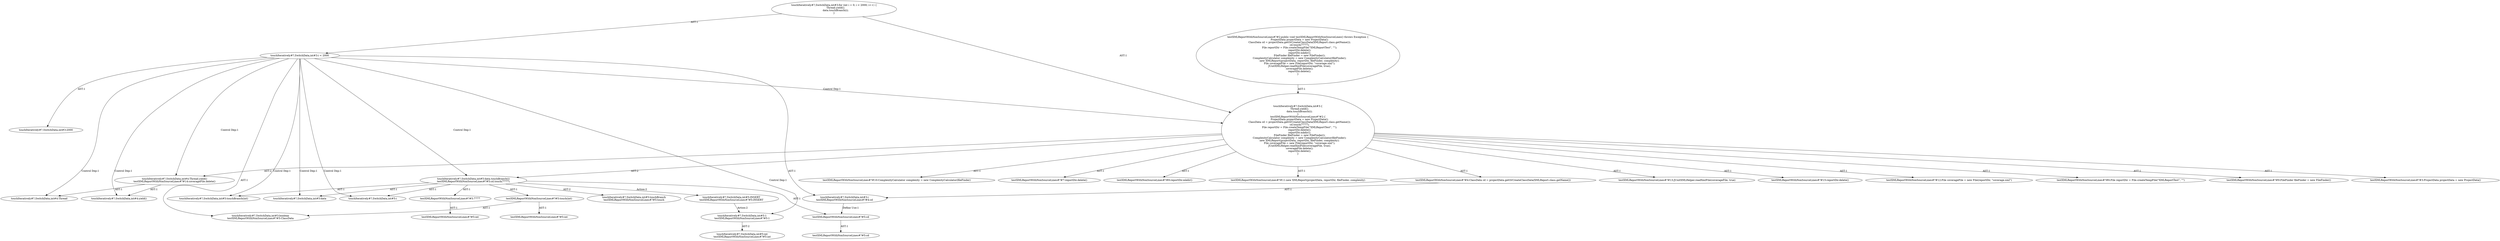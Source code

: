 digraph "Pattern" {
0 [label="touchIteratively#?,SwitchData,int#5:INSERT
testXMLReportWithNonSourceLines#?#5:INSERT" shape=ellipse]
1 [label="touchIteratively#?,SwitchData,int#5:data.touchBranch(i)
testXMLReportWithNonSourceLines#?#5:cd.touch(7777)" shape=ellipse]
2 [label="touchIteratively#?,SwitchData,int#3:i < 2000" shape=ellipse]
3 [label="touchIteratively#?,SwitchData,int#3:for (int i = 0; i < 2000; i++) \{
    Thread.yield();
    data.touchBranch(i);
\}" shape=ellipse]
4 [label="touchIteratively#?,SwitchData,int#3:boolean
testXMLReportWithNonSourceLines#?#5:ClassData" shape=ellipse]
5 [label="touchIteratively#?,SwitchData,int#3:i
testXMLReportWithNonSourceLines#?#4:cd" shape=ellipse]
6 [label="touchIteratively#?,SwitchData,int#3:2000" shape=ellipse]
7 [label="touchIteratively#?,SwitchData,int#3:\{
    Thread.yield();
    data.touchBranch(i);
\}
testXMLReportWithNonSourceLines#?#2:\{
    ProjectData projectData = new ProjectData();
    ClassData cd = projectData.getOrCreateClassData(XMLReport.class.getName());
    cd.touch(7777);
    File reportDir = File.createTempFile(\"XMLReportTest\", \"\");
    reportDir.delete();
    reportDir.mkdir();
    FileFinder fileFinder = new FileFinder();
    ComplexityCalculator complexity = new ComplexityCalculator(fileFinder);
    new XMLReport(projectData, reportDir, fileFinder, complexity);
    File coverageFile = new File(reportDir, \"coverage.xml\");
    JUnitXMLHelper.readXmlFile(coverageFile, true);
    coverageFile.delete();
    reportDir.delete();
\}" shape=ellipse]
8 [label="touchIteratively#?,SwitchData,int#4:Thread.yield()
testXMLReportWithNonSourceLines#?#14:coverageFile.delete()" shape=ellipse]
9 [label="touchIteratively#?,SwitchData,int#4:yield()" shape=ellipse]
10 [label="touchIteratively#?,SwitchData,int#4:Thread" shape=ellipse]
11 [label="touchIteratively#?,SwitchData,int#5:touchBranch(int)" shape=ellipse]
12 [label="touchIteratively#?,SwitchData,int#5:data" shape=ellipse]
13 [label="touchIteratively#?,SwitchData,int#5:i" shape=ellipse]
14 [label="touchIteratively#?,SwitchData,int#5:1
testXMLReportWithNonSourceLines#?#5:1" shape=ellipse]
15 [label="touchIteratively#?,SwitchData,int#5:int
testXMLReportWithNonSourceLines#?#5:int" shape=ellipse]
16 [label="touchIteratively#?,SwitchData,int#5:touchBranch
testXMLReportWithNonSourceLines#?#5:touch" shape=ellipse]
17 [label="testXMLReportWithNonSourceLines#?#10:ComplexityCalculator complexity = new ComplexityCalculator(fileFinder)" shape=ellipse]
18 [label="testXMLReportWithNonSourceLines#?#7:reportDir.delete()" shape=ellipse]
19 [label="testXMLReportWithNonSourceLines#?#8:reportDir.mkdir()" shape=ellipse]
20 [label="testXMLReportWithNonSourceLines#?#11:new XMLReport(projectData, reportDir, fileFinder, complexity)" shape=ellipse]
21 [label="testXMLReportWithNonSourceLines#?#13:JUnitXMLHelper.readXmlFile(coverageFile, true)" shape=ellipse]
22 [label="testXMLReportWithNonSourceLines#?#15:reportDir.delete()" shape=ellipse]
23 [label="testXMLReportWithNonSourceLines#?#5:cd" shape=ellipse]
24 [label="testXMLReportWithNonSourceLines#?#5:7777" shape=ellipse]
25 [label="testXMLReportWithNonSourceLines#?#4:ClassData cd = projectData.getOrCreateClassData(XMLReport.class.getName())" shape=ellipse]
26 [label="testXMLReportWithNonSourceLines#?#5:cd" shape=ellipse]
27 [label="testXMLReportWithNonSourceLines#?#2:public void testXMLReportWithNonSourceLines() throws Exception \{
    ProjectData projectData = new ProjectData();
    ClassData cd = projectData.getOrCreateClassData(XMLReport.class.getName());
    cd.touch(7777);
    File reportDir = File.createTempFile(\"XMLReportTest\", \"\");
    reportDir.delete();
    reportDir.mkdir();
    FileFinder fileFinder = new FileFinder();
    ComplexityCalculator complexity = new ComplexityCalculator(fileFinder);
    new XMLReport(projectData, reportDir, fileFinder, complexity);
    File coverageFile = new File(reportDir, \"coverage.xml\");
    JUnitXMLHelper.readXmlFile(coverageFile, true);
    coverageFile.delete();
    reportDir.delete();
\}" shape=ellipse]
28 [label="testXMLReportWithNonSourceLines#?#12:File coverageFile = new File(reportDir, \"coverage.xml\")" shape=ellipse]
29 [label="testXMLReportWithNonSourceLines#?#6:File reportDir = File.createTempFile(\"XMLReportTest\", \"\")" shape=ellipse]
30 [label="testXMLReportWithNonSourceLines#?#5:int" shape=ellipse]
31 [label="testXMLReportWithNonSourceLines#?#5:int" shape=ellipse]
32 [label="testXMLReportWithNonSourceLines#?#9:FileFinder fileFinder = new FileFinder()" shape=ellipse]
33 [label="testXMLReportWithNonSourceLines#?#5:touch(int)" shape=ellipse]
34 [label="testXMLReportWithNonSourceLines#?#3:ProjectData projectData = new ProjectData()" shape=ellipse]
0 -> 14 [label="Action:2"];
1 -> 0 [label="Action:2"];
1 -> 16 [label="AST:2"];
1 -> 12 [label="AST:1"];
1 -> 11 [label="AST:1"];
1 -> 13 [label="AST:1"];
1 -> 23 [label="AST:1"];
1 -> 24 [label="AST:1"];
1 -> 33 [label="AST:1"];
2 -> 1 [label="Control Dep:1"];
2 -> 4 [label="AST:1"];
2 -> 5 [label="AST:1"];
2 -> 6 [label="AST:1"];
2 -> 7 [label="Control Dep:1"];
2 -> 8 [label="Control Dep:1"];
2 -> 9 [label="Control Dep:1"];
2 -> 10 [label="Control Dep:1"];
2 -> 11 [label="Control Dep:1"];
2 -> 12 [label="Control Dep:1"];
2 -> 13 [label="Control Dep:1"];
2 -> 14 [label="Control Dep:1"];
3 -> 2 [label="AST:1"];
3 -> 7 [label="AST:1"];
5 -> 23 [label="Define Use:1"];
7 -> 1 [label="AST:2"];
7 -> 8 [label="AST:2"];
7 -> 17 [label="AST:1"];
7 -> 18 [label="AST:1"];
7 -> 19 [label="AST:1"];
7 -> 20 [label="AST:1"];
7 -> 21 [label="AST:1"];
7 -> 22 [label="AST:1"];
7 -> 25 [label="AST:1"];
7 -> 28 [label="AST:1"];
7 -> 29 [label="AST:1"];
7 -> 32 [label="AST:1"];
7 -> 34 [label="AST:1"];
8 -> 10 [label="AST:1"];
8 -> 9 [label="AST:1"];
14 -> 15 [label="AST:2"];
23 -> 26 [label="AST:1"];
24 -> 31 [label="AST:1"];
25 -> 5 [label="AST:1"];
27 -> 7 [label="AST:1"];
33 -> 30 [label="AST:1"];
33 -> 4 [label="AST:1"];
}